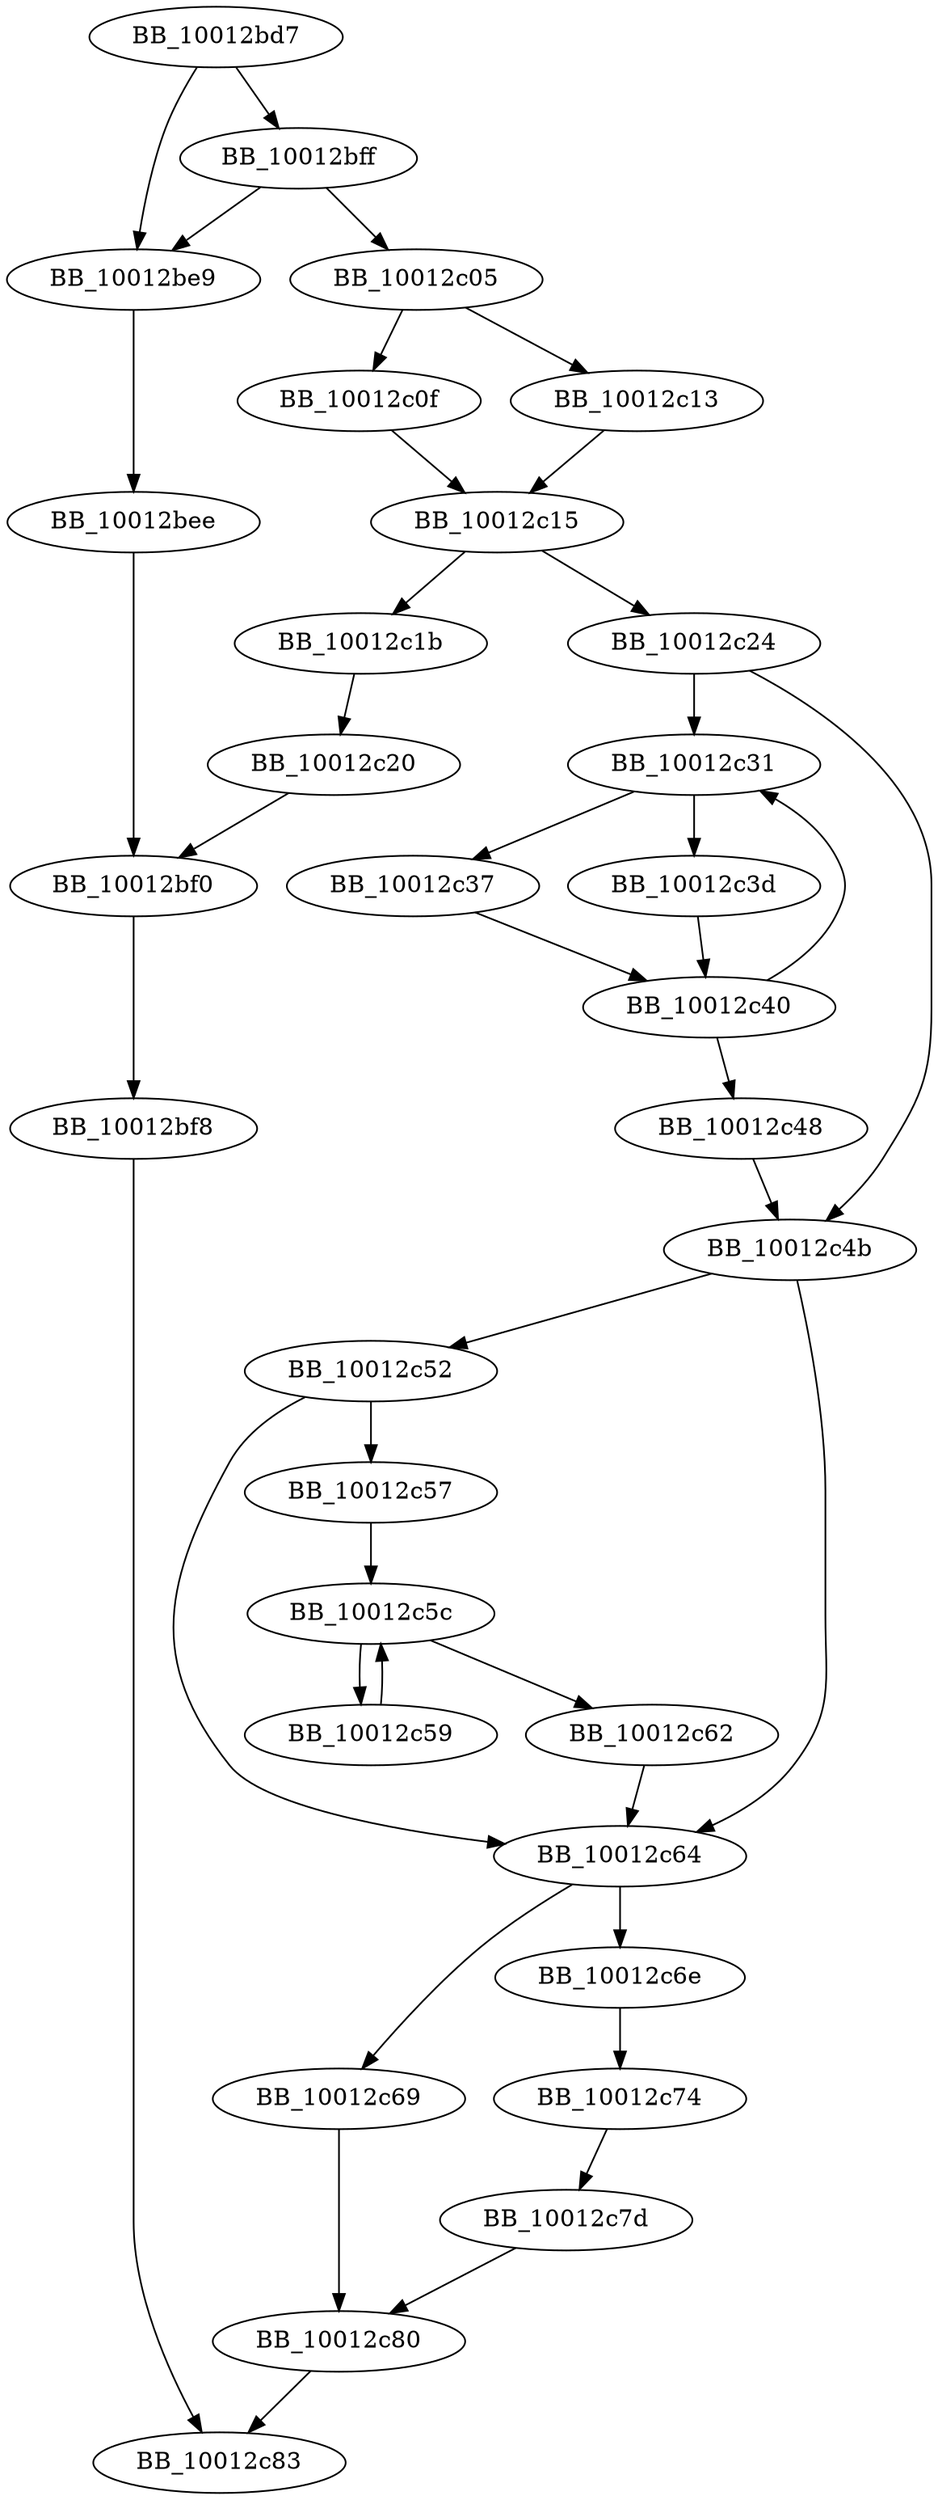 DiGraph __fptostr{
BB_10012bd7->BB_10012be9
BB_10012bd7->BB_10012bff
BB_10012be9->BB_10012bee
BB_10012bee->BB_10012bf0
BB_10012bf0->BB_10012bf8
BB_10012bf8->BB_10012c83
BB_10012bff->BB_10012be9
BB_10012bff->BB_10012c05
BB_10012c05->BB_10012c0f
BB_10012c05->BB_10012c13
BB_10012c0f->BB_10012c15
BB_10012c13->BB_10012c15
BB_10012c15->BB_10012c1b
BB_10012c15->BB_10012c24
BB_10012c1b->BB_10012c20
BB_10012c20->BB_10012bf0
BB_10012c24->BB_10012c31
BB_10012c24->BB_10012c4b
BB_10012c31->BB_10012c37
BB_10012c31->BB_10012c3d
BB_10012c37->BB_10012c40
BB_10012c3d->BB_10012c40
BB_10012c40->BB_10012c31
BB_10012c40->BB_10012c48
BB_10012c48->BB_10012c4b
BB_10012c4b->BB_10012c52
BB_10012c4b->BB_10012c64
BB_10012c52->BB_10012c57
BB_10012c52->BB_10012c64
BB_10012c57->BB_10012c5c
BB_10012c59->BB_10012c5c
BB_10012c5c->BB_10012c59
BB_10012c5c->BB_10012c62
BB_10012c62->BB_10012c64
BB_10012c64->BB_10012c69
BB_10012c64->BB_10012c6e
BB_10012c69->BB_10012c80
BB_10012c6e->BB_10012c74
BB_10012c74->BB_10012c7d
BB_10012c7d->BB_10012c80
BB_10012c80->BB_10012c83
}

